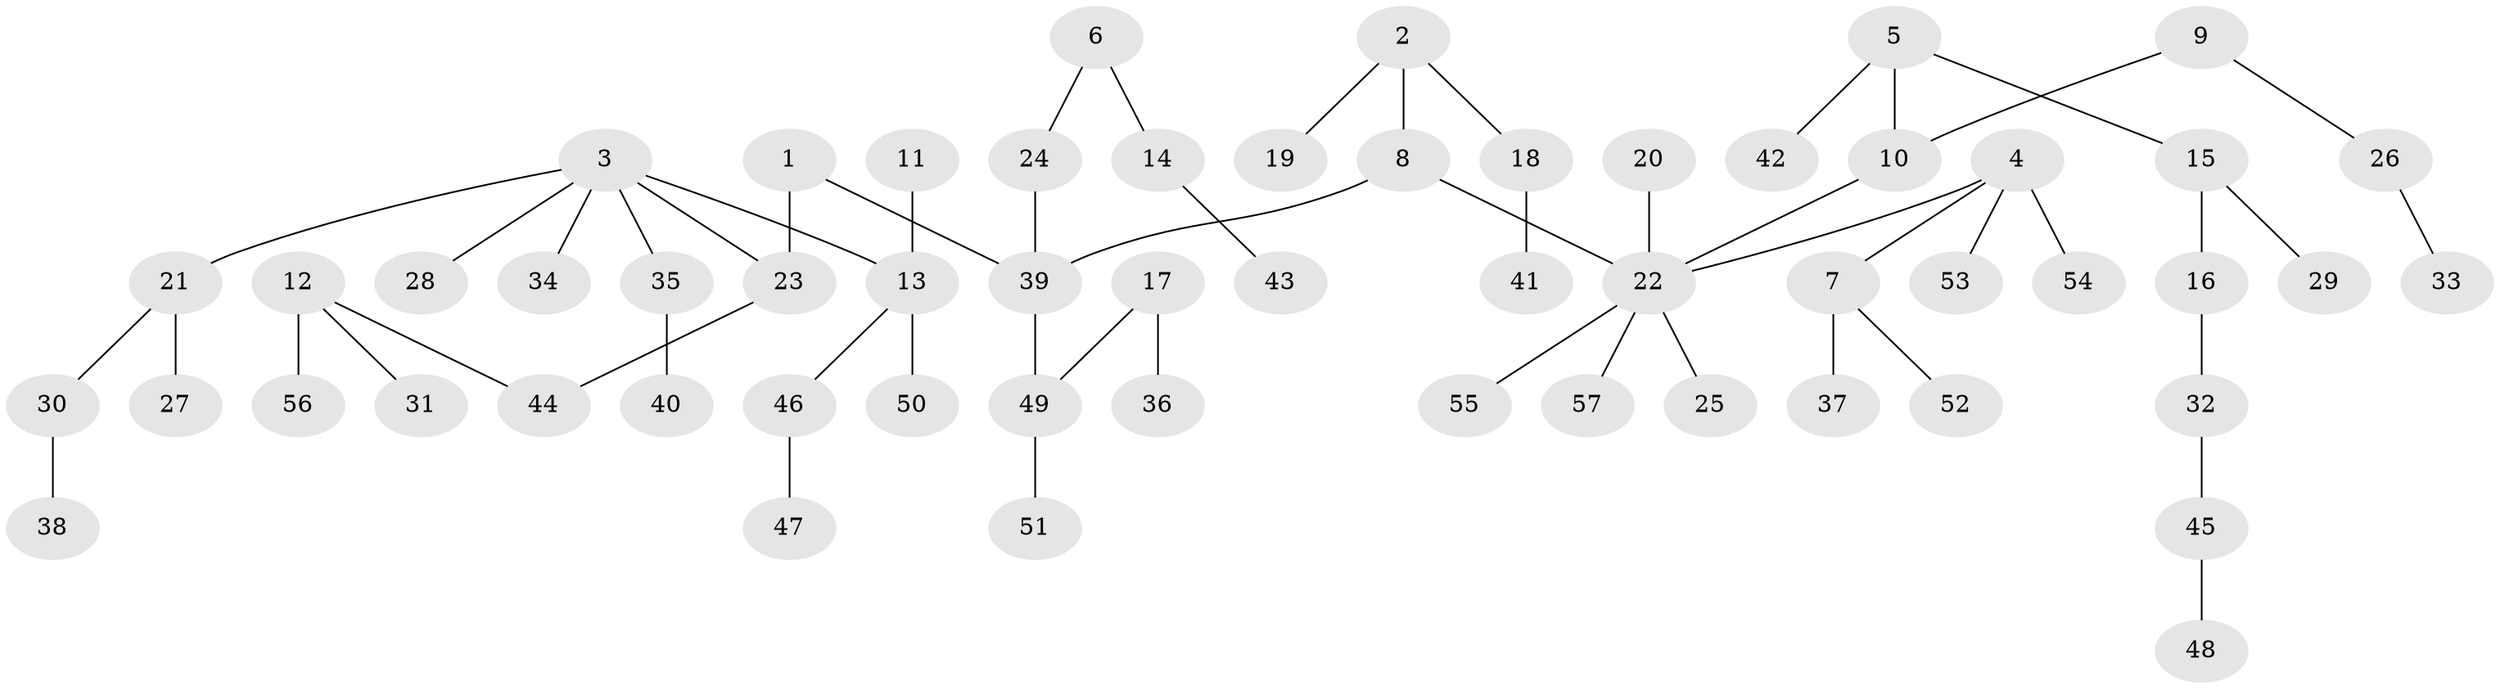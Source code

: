 // original degree distribution, {4: 0.05309734513274336, 5: 0.017699115044247787, 6: 0.008849557522123894, 2: 0.2743362831858407, 1: 0.45132743362831856, 8: 0.008849557522123894, 3: 0.18584070796460178}
// Generated by graph-tools (version 1.1) at 2025/02/03/09/25 03:02:16]
// undirected, 57 vertices, 56 edges
graph export_dot {
graph [start="1"]
  node [color=gray90,style=filled];
  1;
  2;
  3;
  4;
  5;
  6;
  7;
  8;
  9;
  10;
  11;
  12;
  13;
  14;
  15;
  16;
  17;
  18;
  19;
  20;
  21;
  22;
  23;
  24;
  25;
  26;
  27;
  28;
  29;
  30;
  31;
  32;
  33;
  34;
  35;
  36;
  37;
  38;
  39;
  40;
  41;
  42;
  43;
  44;
  45;
  46;
  47;
  48;
  49;
  50;
  51;
  52;
  53;
  54;
  55;
  56;
  57;
  1 -- 23 [weight=1.0];
  1 -- 39 [weight=1.0];
  2 -- 8 [weight=1.0];
  2 -- 18 [weight=1.0];
  2 -- 19 [weight=1.0];
  3 -- 13 [weight=1.0];
  3 -- 21 [weight=1.0];
  3 -- 23 [weight=1.0];
  3 -- 28 [weight=1.0];
  3 -- 34 [weight=1.0];
  3 -- 35 [weight=1.0];
  4 -- 7 [weight=1.0];
  4 -- 22 [weight=1.0];
  4 -- 53 [weight=1.0];
  4 -- 54 [weight=1.0];
  5 -- 10 [weight=1.0];
  5 -- 15 [weight=1.0];
  5 -- 42 [weight=1.0];
  6 -- 14 [weight=1.0];
  6 -- 24 [weight=1.0];
  7 -- 37 [weight=1.0];
  7 -- 52 [weight=1.0];
  8 -- 22 [weight=1.0];
  8 -- 39 [weight=1.0];
  9 -- 10 [weight=1.0];
  9 -- 26 [weight=1.0];
  10 -- 22 [weight=1.0];
  11 -- 13 [weight=1.0];
  12 -- 31 [weight=1.0];
  12 -- 44 [weight=1.0];
  12 -- 56 [weight=1.0];
  13 -- 46 [weight=1.0];
  13 -- 50 [weight=1.0];
  14 -- 43 [weight=1.0];
  15 -- 16 [weight=1.0];
  15 -- 29 [weight=1.0];
  16 -- 32 [weight=1.0];
  17 -- 36 [weight=1.0];
  17 -- 49 [weight=1.0];
  18 -- 41 [weight=1.0];
  20 -- 22 [weight=1.0];
  21 -- 27 [weight=1.0];
  21 -- 30 [weight=1.0];
  22 -- 25 [weight=1.0];
  22 -- 55 [weight=1.0];
  22 -- 57 [weight=1.0];
  23 -- 44 [weight=1.0];
  24 -- 39 [weight=1.0];
  26 -- 33 [weight=1.0];
  30 -- 38 [weight=1.0];
  32 -- 45 [weight=1.0];
  35 -- 40 [weight=1.0];
  39 -- 49 [weight=1.0];
  45 -- 48 [weight=1.0];
  46 -- 47 [weight=1.0];
  49 -- 51 [weight=1.0];
}
